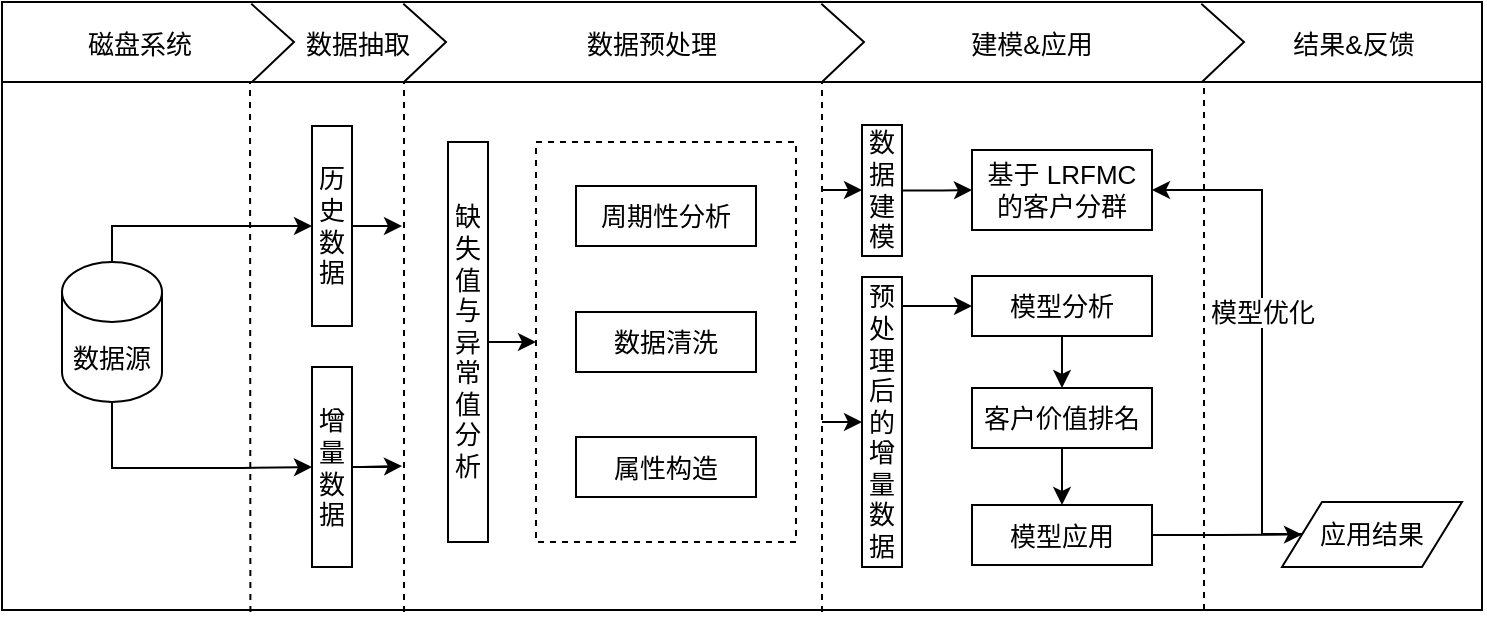 <mxfile version="14.6.6" type="github">
  <diagram id="ESR1ifjW2FiHFX0X22vL" name="第 1 页">
    <mxGraphModel dx="981" dy="526" grid="1" gridSize="10" guides="1" tooltips="1" connect="1" arrows="1" fold="1" page="1" pageScale="1" pageWidth="1169" pageHeight="827" math="0" shadow="0">
      <root>
        <mxCell id="0" />
        <mxCell id="1" parent="0" />
        <mxCell id="g5aPpiikLJBW9zNcwEnP-1" value="" style="rounded=0;whiteSpace=wrap;html=1;fontSize=14;" parent="1" vertex="1">
          <mxGeometry x="50" y="110" width="740" height="304" as="geometry" />
        </mxCell>
        <mxCell id="2TULRxbm9QzcmqvMRMUv-3" style="edgeStyle=orthogonalEdgeStyle;rounded=0;orthogonalLoop=1;jettySize=auto;html=1;" edge="1" parent="1" source="g5aPpiikLJBW9zNcwEnP-7" target="g5aPpiikLJBW9zNcwEnP-9">
          <mxGeometry relative="1" as="geometry">
            <Array as="points">
              <mxPoint x="105" y="222" />
            </Array>
          </mxGeometry>
        </mxCell>
        <mxCell id="2TULRxbm9QzcmqvMRMUv-4" style="edgeStyle=orthogonalEdgeStyle;rounded=0;orthogonalLoop=1;jettySize=auto;html=1;entryX=0;entryY=0.5;entryDx=0;entryDy=0;" edge="1" parent="1" source="g5aPpiikLJBW9zNcwEnP-7" target="g5aPpiikLJBW9zNcwEnP-11">
          <mxGeometry relative="1" as="geometry">
            <Array as="points">
              <mxPoint x="105" y="343" />
              <mxPoint x="170" y="343" />
            </Array>
          </mxGeometry>
        </mxCell>
        <mxCell id="g5aPpiikLJBW9zNcwEnP-7" value="数据源" style="shape=cylinder3;whiteSpace=wrap;html=1;boundedLbl=1;backgroundOutline=1;size=15;fontSize=13;" parent="1" vertex="1">
          <mxGeometry x="80" y="240" width="50" height="70" as="geometry" />
        </mxCell>
        <mxCell id="2TULRxbm9QzcmqvMRMUv-8" style="edgeStyle=orthogonalEdgeStyle;rounded=0;orthogonalLoop=1;jettySize=auto;html=1;" edge="1" parent="1" source="g5aPpiikLJBW9zNcwEnP-9">
          <mxGeometry relative="1" as="geometry">
            <mxPoint x="250" y="222" as="targetPoint" />
            <Array as="points">
              <mxPoint x="249" y="222" />
              <mxPoint x="249" y="222" />
            </Array>
          </mxGeometry>
        </mxCell>
        <mxCell id="g5aPpiikLJBW9zNcwEnP-9" value="历史数据" style="rounded=0;whiteSpace=wrap;html=1;horizontal=1;fontSize=13;" parent="1" vertex="1">
          <mxGeometry x="205" y="172" width="20" height="100" as="geometry" />
        </mxCell>
        <mxCell id="2TULRxbm9QzcmqvMRMUv-9" style="edgeStyle=orthogonalEdgeStyle;rounded=0;orthogonalLoop=1;jettySize=auto;html=1;" edge="1" parent="1" source="g5aPpiikLJBW9zNcwEnP-11">
          <mxGeometry relative="1" as="geometry">
            <mxPoint x="250" y="342" as="targetPoint" />
          </mxGeometry>
        </mxCell>
        <mxCell id="g5aPpiikLJBW9zNcwEnP-11" value="增量数据" style="rounded=0;whiteSpace=wrap;html=1;fontSize=13;" parent="1" vertex="1">
          <mxGeometry x="205" y="292.5" width="20" height="100" as="geometry" />
        </mxCell>
        <mxCell id="g5aPpiikLJBW9zNcwEnP-16" value="基于 LRFMC 的客户分群" style="rounded=0;whiteSpace=wrap;html=1;fontSize=13;" parent="1" vertex="1">
          <mxGeometry x="535" y="184" width="90" height="40" as="geometry" />
        </mxCell>
        <mxCell id="2TULRxbm9QzcmqvMRMUv-19" style="edgeStyle=orthogonalEdgeStyle;rounded=0;orthogonalLoop=1;jettySize=auto;html=1;" edge="1" parent="1" source="g5aPpiikLJBW9zNcwEnP-20" target="g5aPpiikLJBW9zNcwEnP-22">
          <mxGeometry relative="1" as="geometry" />
        </mxCell>
        <mxCell id="g5aPpiikLJBW9zNcwEnP-20" value="客户价值排名" style="rounded=0;whiteSpace=wrap;html=1;fontSize=13;" parent="1" vertex="1">
          <mxGeometry x="535" y="303" width="90" height="30" as="geometry" />
        </mxCell>
        <mxCell id="g5aPpiikLJBW9zNcwEnP-21" style="edgeStyle=orthogonalEdgeStyle;rounded=0;orthogonalLoop=1;jettySize=auto;html=1;fontSize=13;" parent="1" source="g5aPpiikLJBW9zNcwEnP-22" target="g5aPpiikLJBW9zNcwEnP-24" edge="1">
          <mxGeometry relative="1" as="geometry" />
        </mxCell>
        <mxCell id="g5aPpiikLJBW9zNcwEnP-22" value="模型应用" style="rounded=0;whiteSpace=wrap;html=1;fontSize=13;" parent="1" vertex="1">
          <mxGeometry x="535" y="361.5" width="90" height="30" as="geometry" />
        </mxCell>
        <mxCell id="g5aPpiikLJBW9zNcwEnP-23" style="edgeStyle=orthogonalEdgeStyle;rounded=0;orthogonalLoop=1;jettySize=auto;html=1;entryX=1;entryY=0.5;entryDx=0;entryDy=0;fontSize=13;exitX=0.144;exitY=0.431;exitDx=0;exitDy=0;exitPerimeter=0;" parent="1" edge="1">
          <mxGeometry relative="1" as="geometry">
            <Array as="points">
              <mxPoint x="680" y="376" />
              <mxPoint x="680" y="204" />
            </Array>
            <mxPoint x="702.96" y="376.008" as="sourcePoint" />
            <mxPoint x="625" y="204" as="targetPoint" />
          </mxGeometry>
        </mxCell>
        <mxCell id="g5aPpiikLJBW9zNcwEnP-24" value="应用结果" style="shape=parallelogram;perimeter=parallelogramPerimeter;whiteSpace=wrap;html=1;fixedSize=1;fontSize=13;" parent="1" vertex="1">
          <mxGeometry x="690" y="360" width="90" height="32.5" as="geometry" />
        </mxCell>
        <mxCell id="g5aPpiikLJBW9zNcwEnP-29" value="" style="endArrow=none;dashed=1;html=1;fontSize=13;exitX=0.145;exitY=1.003;exitDx=0;exitDy=0;exitPerimeter=0;" parent="1" edge="1">
          <mxGeometry width="50" height="50" relative="1" as="geometry">
            <mxPoint x="174.2" y="414.96" as="sourcePoint" />
            <mxPoint x="174" y="150" as="targetPoint" />
          </mxGeometry>
        </mxCell>
        <mxCell id="g5aPpiikLJBW9zNcwEnP-30" value="" style="endArrow=none;dashed=1;html=1;fontSize=13;exitX=0.145;exitY=1.003;exitDx=0;exitDy=0;exitPerimeter=0;" parent="1" edge="1">
          <mxGeometry width="50" height="50" relative="1" as="geometry">
            <mxPoint x="251" y="414.96" as="sourcePoint" />
            <mxPoint x="251" y="150" as="targetPoint" />
          </mxGeometry>
        </mxCell>
        <mxCell id="g5aPpiikLJBW9zNcwEnP-31" value="" style="endArrow=none;dashed=1;html=1;fontSize=13;exitX=0.145;exitY=1.003;exitDx=0;exitDy=0;exitPerimeter=0;" parent="1" edge="1">
          <mxGeometry width="50" height="50" relative="1" as="geometry">
            <mxPoint x="460" y="414.96" as="sourcePoint" />
            <mxPoint x="460" y="150" as="targetPoint" />
          </mxGeometry>
        </mxCell>
        <mxCell id="g5aPpiikLJBW9zNcwEnP-32" value="" style="endArrow=none;dashed=1;html=1;fontSize=13;exitX=0.145;exitY=1.003;exitDx=0;exitDy=0;exitPerimeter=0;" parent="1" edge="1">
          <mxGeometry width="50" height="50" relative="1" as="geometry">
            <mxPoint x="651" y="413.96" as="sourcePoint" />
            <mxPoint x="651" y="150" as="targetPoint" />
          </mxGeometry>
        </mxCell>
        <mxCell id="g5aPpiikLJBW9zNcwEnP-34" value="模型优化" style="text;html=1;strokeColor=none;fillColor=none;align=center;verticalAlign=middle;whiteSpace=wrap;rounded=0;fontSize=13;labelBackgroundColor=#ffffff;" parent="1" vertex="1">
          <mxGeometry x="648" y="254.5" width="65" height="20" as="geometry" />
        </mxCell>
        <mxCell id="g5aPpiikLJBW9zNcwEnP-35" value="" style="endArrow=none;html=1;fontSize=13;" parent="1" edge="1">
          <mxGeometry width="50" height="50" relative="1" as="geometry">
            <mxPoint x="50" y="150" as="sourcePoint" />
            <mxPoint x="790" y="150" as="targetPoint" />
          </mxGeometry>
        </mxCell>
        <mxCell id="g5aPpiikLJBW9zNcwEnP-36" value="" style="endArrow=none;html=1;fontSize=13;entryX=0.809;entryY=0.003;entryDx=0;entryDy=0;entryPerimeter=0;rounded=0;" parent="1" edge="1">
          <mxGeometry width="50" height="50" relative="1" as="geometry">
            <mxPoint x="650" y="150" as="sourcePoint" />
            <mxPoint x="649.66" y="110.912" as="targetPoint" />
            <Array as="points">
              <mxPoint x="671" y="130" />
            </Array>
          </mxGeometry>
        </mxCell>
        <mxCell id="g5aPpiikLJBW9zNcwEnP-37" value="" style="endArrow=none;html=1;fontSize=13;entryX=0.809;entryY=0.003;entryDx=0;entryDy=0;entryPerimeter=0;rounded=0;" parent="1" edge="1">
          <mxGeometry width="50" height="50" relative="1" as="geometry">
            <mxPoint x="460" y="150" as="sourcePoint" />
            <mxPoint x="459.66" y="110.912" as="targetPoint" />
            <Array as="points">
              <mxPoint x="481" y="130" />
            </Array>
          </mxGeometry>
        </mxCell>
        <mxCell id="g5aPpiikLJBW9zNcwEnP-38" value="" style="endArrow=none;html=1;fontSize=13;entryX=0.809;entryY=0.003;entryDx=0;entryDy=0;entryPerimeter=0;rounded=0;" parent="1" edge="1">
          <mxGeometry width="50" height="50" relative="1" as="geometry">
            <mxPoint x="251" y="150" as="sourcePoint" />
            <mxPoint x="250.66" y="110.912" as="targetPoint" />
            <Array as="points">
              <mxPoint x="272" y="130" />
            </Array>
          </mxGeometry>
        </mxCell>
        <mxCell id="g5aPpiikLJBW9zNcwEnP-39" value="" style="endArrow=none;html=1;fontSize=13;entryX=0.809;entryY=0.003;entryDx=0;entryDy=0;entryPerimeter=0;rounded=0;" parent="1" edge="1">
          <mxGeometry width="50" height="50" relative="1" as="geometry">
            <mxPoint x="175" y="150" as="sourcePoint" />
            <mxPoint x="174.66" y="110.912" as="targetPoint" />
            <Array as="points">
              <mxPoint x="196" y="130" />
            </Array>
          </mxGeometry>
        </mxCell>
        <mxCell id="g5aPpiikLJBW9zNcwEnP-40" value="结果&amp;amp;反馈" style="text;html=1;strokeColor=none;fillColor=none;align=center;verticalAlign=middle;whiteSpace=wrap;rounded=0;labelBackgroundColor=#ffffff;fontSize=13;" parent="1" vertex="1">
          <mxGeometry x="691" y="121" width="70" height="20" as="geometry" />
        </mxCell>
        <mxCell id="g5aPpiikLJBW9zNcwEnP-41" value="建模&amp;amp;应用" style="text;html=1;strokeColor=none;fillColor=none;align=center;verticalAlign=middle;whiteSpace=wrap;rounded=0;labelBackgroundColor=#ffffff;fontSize=13;" parent="1" vertex="1">
          <mxGeometry x="520" y="121" width="90" height="20" as="geometry" />
        </mxCell>
        <mxCell id="g5aPpiikLJBW9zNcwEnP-42" value="数据预处理" style="text;html=1;strokeColor=none;fillColor=none;align=center;verticalAlign=middle;whiteSpace=wrap;rounded=0;labelBackgroundColor=#ffffff;fontSize=13;" parent="1" vertex="1">
          <mxGeometry x="330" y="121" width="90" height="20" as="geometry" />
        </mxCell>
        <mxCell id="g5aPpiikLJBW9zNcwEnP-43" value="数据抽取" style="text;html=1;strokeColor=none;fillColor=none;align=center;verticalAlign=middle;whiteSpace=wrap;rounded=0;labelBackgroundColor=#ffffff;fontSize=13;" parent="1" vertex="1">
          <mxGeometry x="183" y="121" width="90" height="20" as="geometry" />
        </mxCell>
        <mxCell id="g5aPpiikLJBW9zNcwEnP-44" value="磁盘系统" style="text;html=1;strokeColor=none;fillColor=none;align=center;verticalAlign=middle;whiteSpace=wrap;rounded=0;labelBackgroundColor=#ffffff;fontSize=13;" parent="1" vertex="1">
          <mxGeometry x="74" y="121" width="90" height="20" as="geometry" />
        </mxCell>
        <mxCell id="2TULRxbm9QzcmqvMRMUv-5" value="" style="group" vertex="1" connectable="0" parent="1">
          <mxGeometry x="317" y="180" width="130" height="200" as="geometry" />
        </mxCell>
        <mxCell id="g5aPpiikLJBW9zNcwEnP-4" value="" style="rounded=0;whiteSpace=wrap;html=1;dashed=1;fontSize=13;" parent="2TULRxbm9QzcmqvMRMUv-5" vertex="1">
          <mxGeometry width="130" height="200" as="geometry" />
        </mxCell>
        <mxCell id="g5aPpiikLJBW9zNcwEnP-12" value="周期性分析" style="rounded=0;whiteSpace=wrap;html=1;fontSize=13;" parent="2TULRxbm9QzcmqvMRMUv-5" vertex="1">
          <mxGeometry x="20" y="22" width="90" height="30" as="geometry" />
        </mxCell>
        <mxCell id="g5aPpiikLJBW9zNcwEnP-13" value="属性构造" style="rounded=0;whiteSpace=wrap;html=1;fontSize=13;" parent="2TULRxbm9QzcmqvMRMUv-5" vertex="1">
          <mxGeometry x="20" y="147.5" width="90" height="30" as="geometry" />
        </mxCell>
        <mxCell id="g5aPpiikLJBW9zNcwEnP-14" value="数据清洗" style="rounded=0;whiteSpace=wrap;html=1;fontSize=13;" parent="2TULRxbm9QzcmqvMRMUv-5" vertex="1">
          <mxGeometry x="20" y="85" width="90" height="30" as="geometry" />
        </mxCell>
        <mxCell id="2TULRxbm9QzcmqvMRMUv-7" style="edgeStyle=orthogonalEdgeStyle;rounded=0;orthogonalLoop=1;jettySize=auto;html=1;entryX=0;entryY=0.5;entryDx=0;entryDy=0;" edge="1" parent="1" source="2TULRxbm9QzcmqvMRMUv-6" target="g5aPpiikLJBW9zNcwEnP-4">
          <mxGeometry relative="1" as="geometry" />
        </mxCell>
        <mxCell id="2TULRxbm9QzcmqvMRMUv-6" value="缺失值与异常值分析" style="rounded=0;whiteSpace=wrap;html=1;fontSize=13;" vertex="1" parent="1">
          <mxGeometry x="273" y="180" width="20" height="200" as="geometry" />
        </mxCell>
        <mxCell id="2TULRxbm9QzcmqvMRMUv-20" style="edgeStyle=orthogonalEdgeStyle;rounded=0;orthogonalLoop=1;jettySize=auto;html=1;" edge="1" parent="1" source="2TULRxbm9QzcmqvMRMUv-10" target="g5aPpiikLJBW9zNcwEnP-16">
          <mxGeometry relative="1" as="geometry" />
        </mxCell>
        <mxCell id="2TULRxbm9QzcmqvMRMUv-10" value="数据建模" style="rounded=0;whiteSpace=wrap;html=1;horizontal=1;fontSize=13;" vertex="1" parent="1">
          <mxGeometry x="480" y="171.5" width="20" height="65.5" as="geometry" />
        </mxCell>
        <mxCell id="2TULRxbm9QzcmqvMRMUv-16" style="edgeStyle=orthogonalEdgeStyle;rounded=0;orthogonalLoop=1;jettySize=auto;html=1;" edge="1" parent="1" source="2TULRxbm9QzcmqvMRMUv-11" target="2TULRxbm9QzcmqvMRMUv-12">
          <mxGeometry relative="1" as="geometry">
            <Array as="points">
              <mxPoint x="510" y="262" />
              <mxPoint x="510" y="262" />
            </Array>
          </mxGeometry>
        </mxCell>
        <mxCell id="2TULRxbm9QzcmqvMRMUv-11" value="预处理后的增量数据" style="rounded=0;whiteSpace=wrap;html=1;horizontal=1;fontSize=13;" vertex="1" parent="1">
          <mxGeometry x="480" y="247.5" width="20" height="145" as="geometry" />
        </mxCell>
        <mxCell id="2TULRxbm9QzcmqvMRMUv-18" style="edgeStyle=orthogonalEdgeStyle;rounded=0;orthogonalLoop=1;jettySize=auto;html=1;" edge="1" parent="1" source="2TULRxbm9QzcmqvMRMUv-12" target="g5aPpiikLJBW9zNcwEnP-20">
          <mxGeometry relative="1" as="geometry" />
        </mxCell>
        <mxCell id="2TULRxbm9QzcmqvMRMUv-12" value="模型分析" style="rounded=0;whiteSpace=wrap;html=1;fontSize=13;" vertex="1" parent="1">
          <mxGeometry x="535" y="247" width="90" height="30" as="geometry" />
        </mxCell>
        <mxCell id="2TULRxbm9QzcmqvMRMUv-22" style="edgeStyle=orthogonalEdgeStyle;rounded=0;orthogonalLoop=1;jettySize=auto;html=1;" edge="1" parent="1" target="2TULRxbm9QzcmqvMRMUv-10">
          <mxGeometry relative="1" as="geometry">
            <mxPoint x="460" y="204" as="sourcePoint" />
            <Array as="points">
              <mxPoint x="467" y="204" />
              <mxPoint x="467" y="204" />
            </Array>
          </mxGeometry>
        </mxCell>
        <mxCell id="2TULRxbm9QzcmqvMRMUv-23" style="edgeStyle=orthogonalEdgeStyle;rounded=0;orthogonalLoop=1;jettySize=auto;html=1;" edge="1" parent="1" target="2TULRxbm9QzcmqvMRMUv-11">
          <mxGeometry relative="1" as="geometry">
            <mxPoint x="460" y="320" as="sourcePoint" />
            <Array as="points">
              <mxPoint x="467" y="320" />
              <mxPoint x="467" y="320" />
            </Array>
          </mxGeometry>
        </mxCell>
      </root>
    </mxGraphModel>
  </diagram>
</mxfile>
